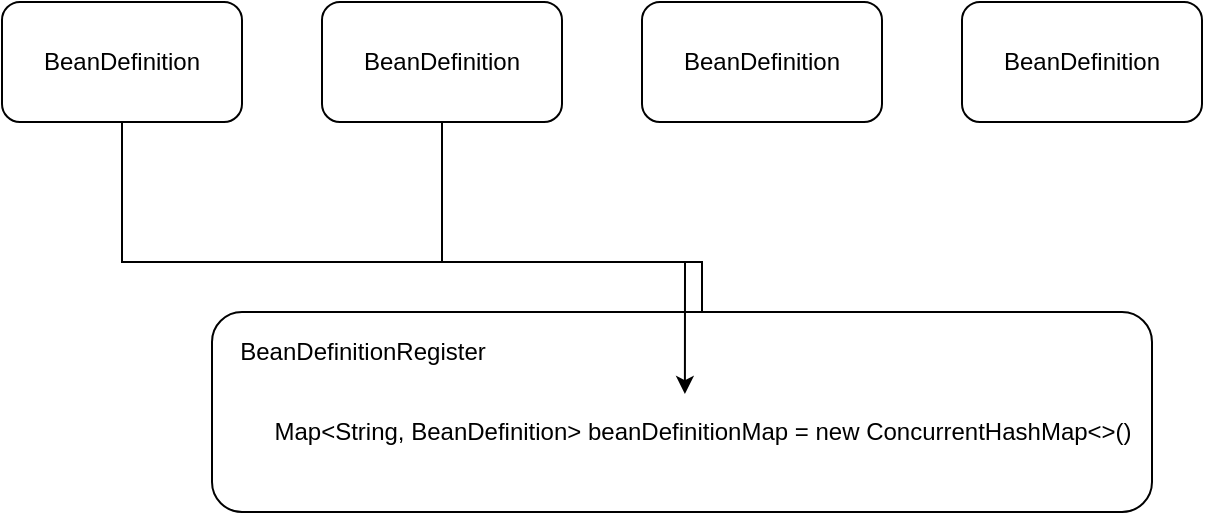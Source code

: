 <mxfile version="22.1.1" type="github">
  <diagram name="第 1 页" id="u6z2fopBPyobEF25FSku">
    <mxGraphModel dx="1146" dy="579" grid="1" gridSize="10" guides="1" tooltips="1" connect="1" arrows="1" fold="1" page="1" pageScale="1" pageWidth="827" pageHeight="1169" math="0" shadow="0">
      <root>
        <mxCell id="0" />
        <mxCell id="1" parent="0" />
        <mxCell id="6xElT0w_NJinCS0IFiiT-8" style="edgeStyle=orthogonalEdgeStyle;rounded=0;orthogonalLoop=1;jettySize=auto;html=1;exitX=0.5;exitY=1;exitDx=0;exitDy=0;fontFamily=Helvetica;fontSize=12;fontColor=default;" edge="1" parent="1" source="6xElT0w_NJinCS0IFiiT-1" target="6xElT0w_NJinCS0IFiiT-7">
          <mxGeometry relative="1" as="geometry" />
        </mxCell>
        <mxCell id="6xElT0w_NJinCS0IFiiT-1" value="BeanDefinition" style="rounded=1;whiteSpace=wrap;html=1;" vertex="1" parent="1">
          <mxGeometry x="170" y="180" width="120" height="60" as="geometry" />
        </mxCell>
        <mxCell id="6xElT0w_NJinCS0IFiiT-2" value="BeanDefinition" style="rounded=1;whiteSpace=wrap;html=1;" vertex="1" parent="1">
          <mxGeometry x="330" y="180" width="120" height="60" as="geometry" />
        </mxCell>
        <mxCell id="6xElT0w_NJinCS0IFiiT-3" value="BeanDefinition" style="rounded=1;whiteSpace=wrap;html=1;" vertex="1" parent="1">
          <mxGeometry x="490" y="180" width="120" height="60" as="geometry" />
        </mxCell>
        <mxCell id="6xElT0w_NJinCS0IFiiT-4" value="BeanDefinition" style="rounded=1;whiteSpace=wrap;html=1;" vertex="1" parent="1">
          <mxGeometry x="650" y="180" width="120" height="60" as="geometry" />
        </mxCell>
        <mxCell id="6xElT0w_NJinCS0IFiiT-5" value="" style="rounded=1;whiteSpace=wrap;html=1;" vertex="1" parent="1">
          <mxGeometry x="275" y="335" width="470" height="100" as="geometry" />
        </mxCell>
        <mxCell id="6xElT0w_NJinCS0IFiiT-6" value="BeanDefinitionRegister" style="text;html=1;align=center;verticalAlign=middle;resizable=0;points=[];autosize=1;strokeColor=none;fillColor=none;" vertex="1" parent="1">
          <mxGeometry x="275" y="340" width="150" height="30" as="geometry" />
        </mxCell>
        <mxCell id="6xElT0w_NJinCS0IFiiT-7" value="Map&amp;lt;String, BeanDefinition&amp;gt; beanDefinitionMap = new ConcurrentHashMap&amp;lt;&amp;gt;()" style="text;html=1;align=center;verticalAlign=middle;resizable=0;points=[];autosize=1;strokeColor=none;fillColor=none;fontSize=12;fontFamily=Helvetica;fontColor=default;" vertex="1" parent="1">
          <mxGeometry x="295" y="380" width="450" height="30" as="geometry" />
        </mxCell>
        <mxCell id="6xElT0w_NJinCS0IFiiT-9" style="edgeStyle=orthogonalEdgeStyle;rounded=0;orthogonalLoop=1;jettySize=auto;html=1;exitX=0.5;exitY=1;exitDx=0;exitDy=0;entryX=0.481;entryY=-0.133;entryDx=0;entryDy=0;entryPerimeter=0;fontFamily=Helvetica;fontSize=12;fontColor=default;" edge="1" parent="1" source="6xElT0w_NJinCS0IFiiT-2" target="6xElT0w_NJinCS0IFiiT-7">
          <mxGeometry relative="1" as="geometry" />
        </mxCell>
      </root>
    </mxGraphModel>
  </diagram>
</mxfile>
